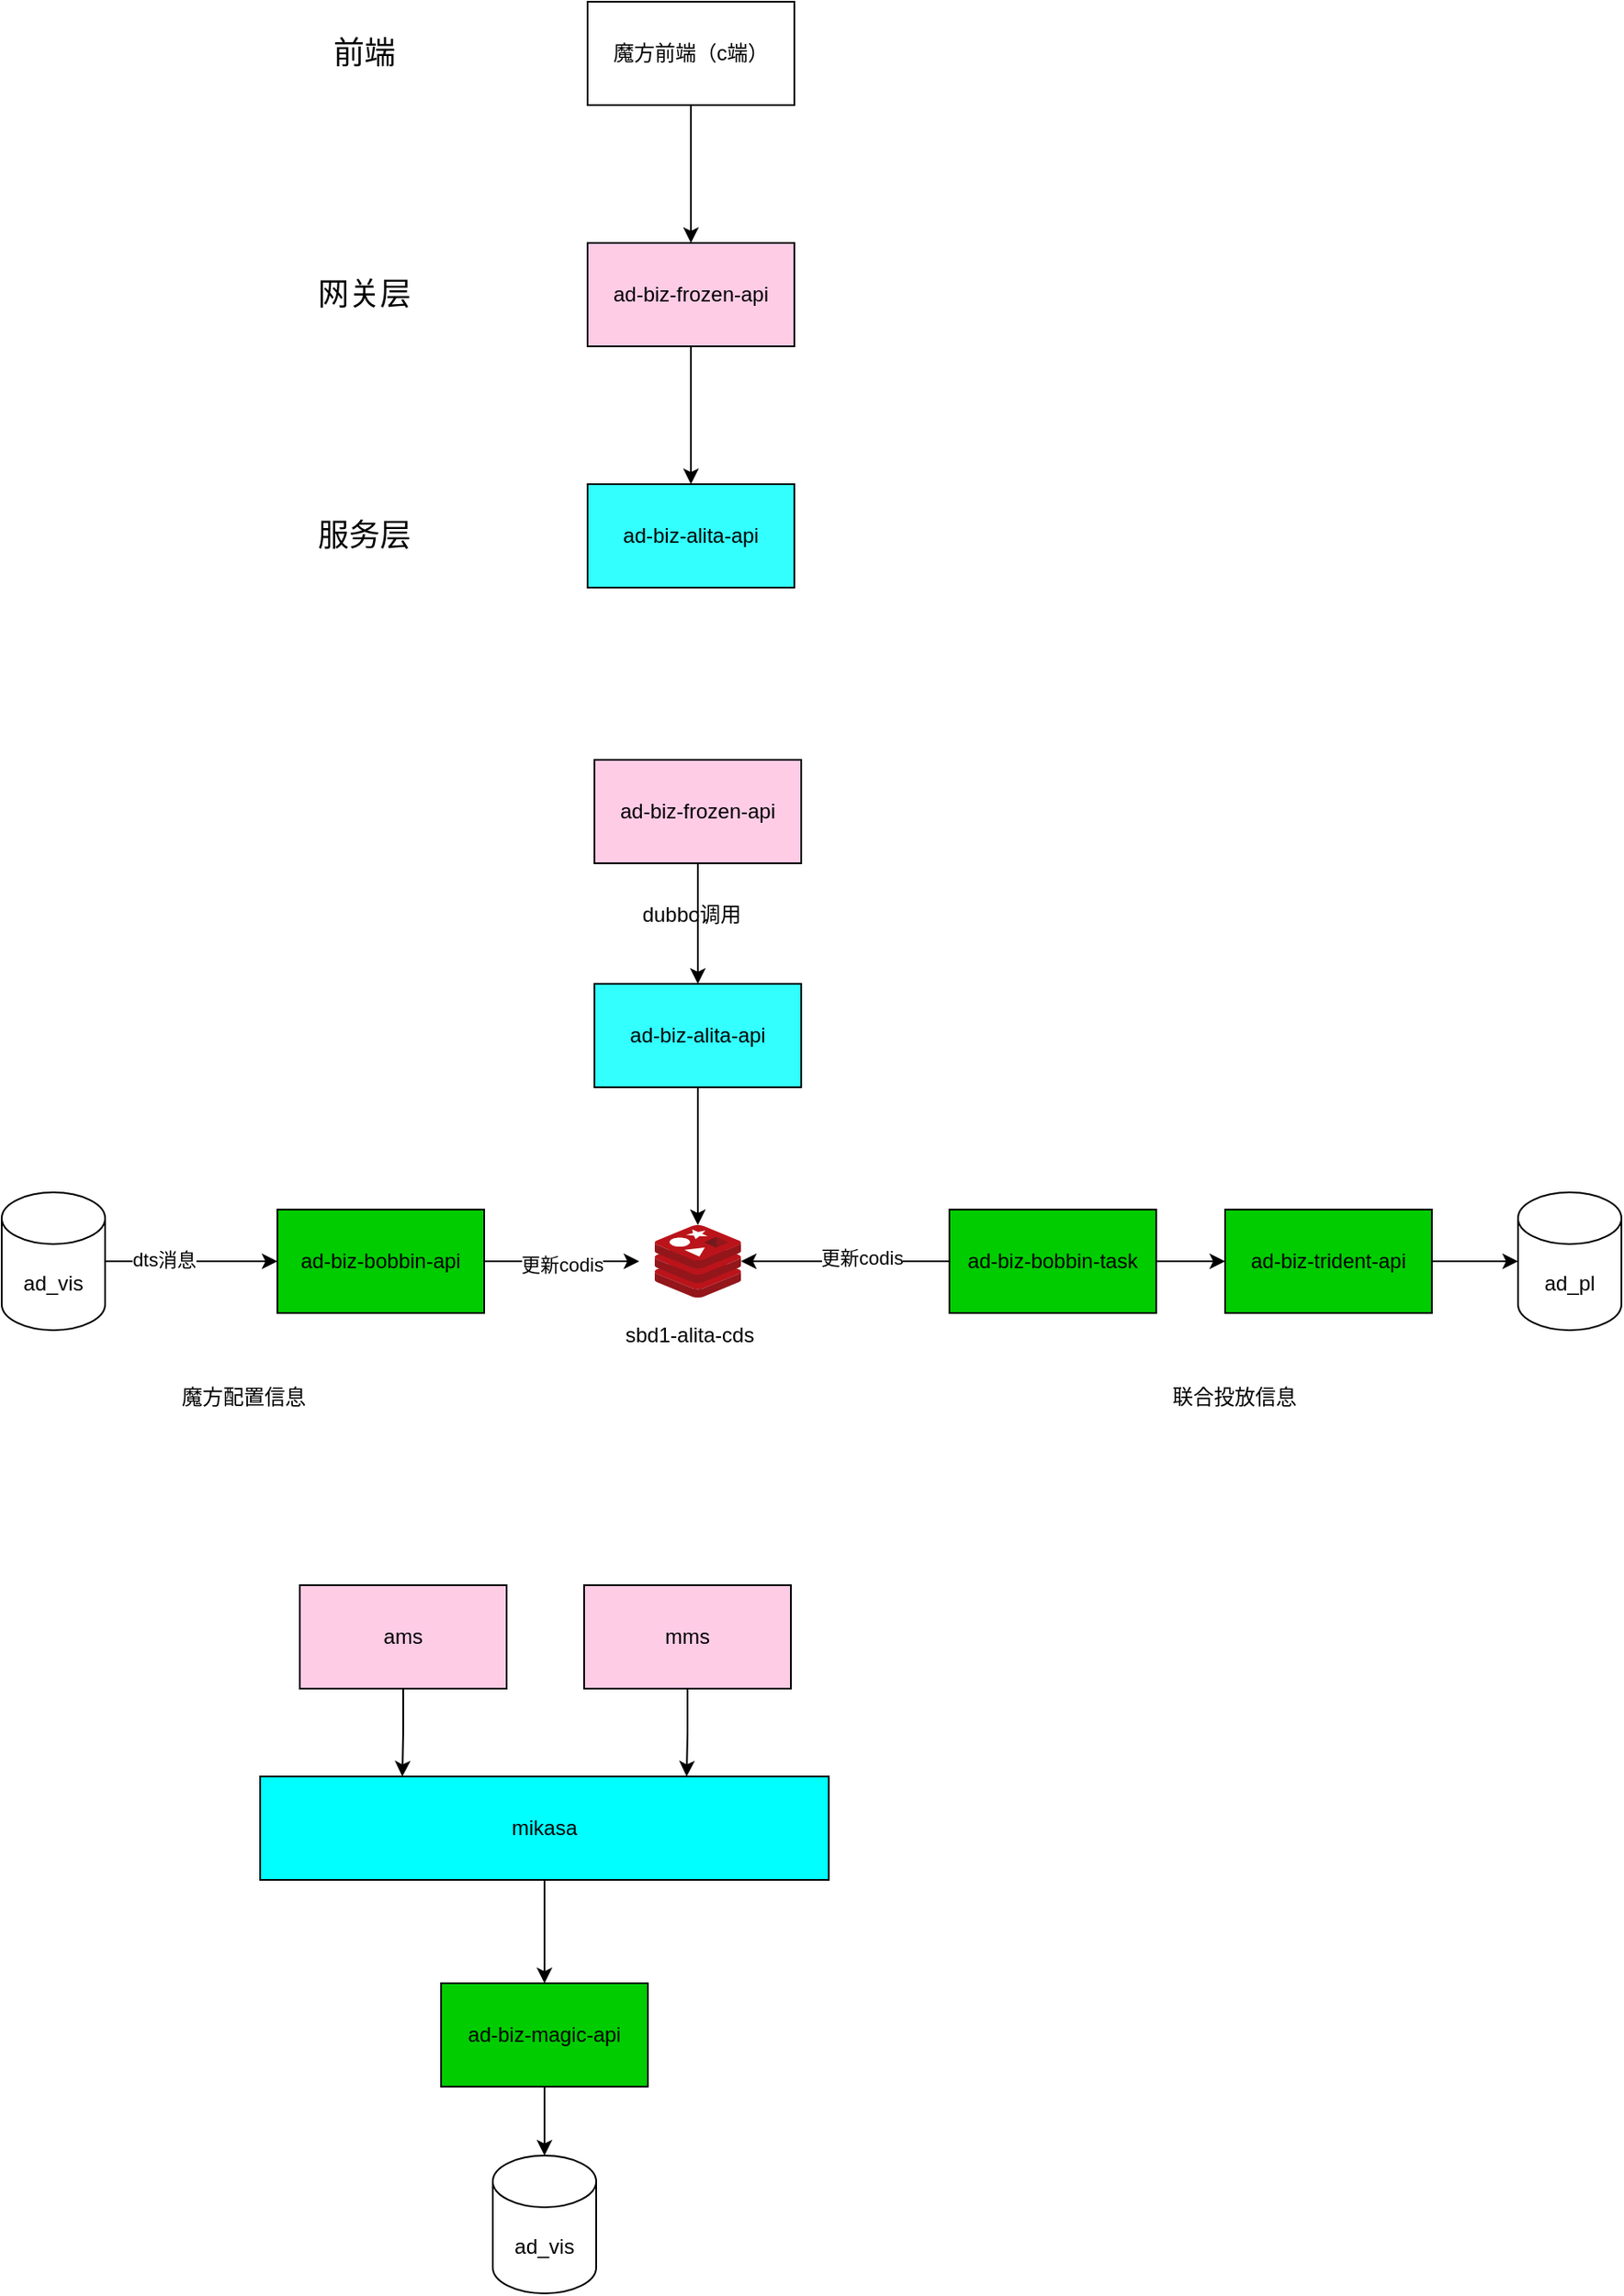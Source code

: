 <mxfile version="14.6.11" type="github">
  <diagram id="GOmEl7LJMIvYEHOZRHSB" name="Page-1">
    <mxGraphModel dx="946" dy="454" grid="1" gridSize="10" guides="1" tooltips="1" connect="1" arrows="1" fold="1" page="1" pageScale="1" pageWidth="827" pageHeight="1169" math="0" shadow="0">
      <root>
        <mxCell id="0" />
        <mxCell id="1" parent="0" />
        <mxCell id="MbbQXRMOaAWuGw-apZug-8" value="" style="edgeStyle=orthogonalEdgeStyle;rounded=0;orthogonalLoop=1;jettySize=auto;html=1;" edge="1" parent="1" source="MbbQXRMOaAWuGw-apZug-6" target="MbbQXRMOaAWuGw-apZug-7">
          <mxGeometry relative="1" as="geometry" />
        </mxCell>
        <mxCell id="MbbQXRMOaAWuGw-apZug-6" value="魔方前端（c端）" style="rounded=0;whiteSpace=wrap;html=1;" vertex="1" parent="1">
          <mxGeometry x="350" y="250" width="120" height="60" as="geometry" />
        </mxCell>
        <mxCell id="MbbQXRMOaAWuGw-apZug-10" value="" style="edgeStyle=orthogonalEdgeStyle;rounded=0;orthogonalLoop=1;jettySize=auto;html=1;" edge="1" parent="1" source="MbbQXRMOaAWuGw-apZug-7" target="MbbQXRMOaAWuGw-apZug-9">
          <mxGeometry relative="1" as="geometry" />
        </mxCell>
        <mxCell id="MbbQXRMOaAWuGw-apZug-7" value="ad-biz-frozen-api" style="whiteSpace=wrap;html=1;rounded=0;fillColor=#FFCCE6;" vertex="1" parent="1">
          <mxGeometry x="350" y="390" width="120" height="60" as="geometry" />
        </mxCell>
        <mxCell id="MbbQXRMOaAWuGw-apZug-9" value="ad-biz-alita-api" style="whiteSpace=wrap;html=1;rounded=0;fillColor=#33FFFF;" vertex="1" parent="1">
          <mxGeometry x="350" y="530" width="120" height="60" as="geometry" />
        </mxCell>
        <mxCell id="MbbQXRMOaAWuGw-apZug-11" value="&lt;font style=&quot;font-size: 18px&quot;&gt;前端&lt;/font&gt;" style="text;html=1;align=center;verticalAlign=middle;resizable=0;points=[];autosize=1;strokeColor=none;" vertex="1" parent="1">
          <mxGeometry x="195" y="270" width="50" height="20" as="geometry" />
        </mxCell>
        <mxCell id="MbbQXRMOaAWuGw-apZug-12" value="&lt;span style=&quot;font-size: 18px&quot;&gt;服务层&lt;/span&gt;" style="text;html=1;align=center;verticalAlign=middle;resizable=0;points=[];autosize=1;strokeColor=none;" vertex="1" parent="1">
          <mxGeometry x="185" y="550" width="70" height="20" as="geometry" />
        </mxCell>
        <mxCell id="MbbQXRMOaAWuGw-apZug-13" value="&lt;span style=&quot;font-size: 18px&quot;&gt;网关层&lt;/span&gt;" style="text;html=1;align=center;verticalAlign=middle;resizable=0;points=[];autosize=1;strokeColor=none;" vertex="1" parent="1">
          <mxGeometry x="185" y="410" width="70" height="20" as="geometry" />
        </mxCell>
        <mxCell id="MbbQXRMOaAWuGw-apZug-19" value="" style="edgeStyle=orthogonalEdgeStyle;rounded=0;orthogonalLoop=1;jettySize=auto;html=1;" edge="1" parent="1" source="MbbQXRMOaAWuGw-apZug-14" target="MbbQXRMOaAWuGw-apZug-18">
          <mxGeometry relative="1" as="geometry" />
        </mxCell>
        <mxCell id="MbbQXRMOaAWuGw-apZug-14" value="ad-biz-alita-api" style="whiteSpace=wrap;html=1;rounded=0;fillColor=#33FFFF;" vertex="1" parent="1">
          <mxGeometry x="354" y="820" width="120" height="60" as="geometry" />
        </mxCell>
        <mxCell id="MbbQXRMOaAWuGw-apZug-16" value="" style="edgeStyle=orthogonalEdgeStyle;rounded=0;orthogonalLoop=1;jettySize=auto;html=1;" edge="1" parent="1" source="MbbQXRMOaAWuGw-apZug-15" target="MbbQXRMOaAWuGw-apZug-14">
          <mxGeometry relative="1" as="geometry" />
        </mxCell>
        <mxCell id="MbbQXRMOaAWuGw-apZug-15" value="ad-biz-frozen-api" style="whiteSpace=wrap;html=1;rounded=0;fillColor=#FFCCE6;" vertex="1" parent="1">
          <mxGeometry x="354" y="690" width="120" height="60" as="geometry" />
        </mxCell>
        <mxCell id="MbbQXRMOaAWuGw-apZug-17" value="dubbo调用" style="text;html=1;align=center;verticalAlign=middle;resizable=0;points=[];autosize=1;strokeColor=none;" vertex="1" parent="1">
          <mxGeometry x="375" y="770" width="70" height="20" as="geometry" />
        </mxCell>
        <mxCell id="MbbQXRMOaAWuGw-apZug-18" value="" style="aspect=fixed;html=1;points=[];align=center;image;fontSize=12;image=img/lib/mscae/Cache_Redis_Product.svg;fillColor=#33FFFF;" vertex="1" parent="1">
          <mxGeometry x="389" y="960" width="50" height="42" as="geometry" />
        </mxCell>
        <mxCell id="MbbQXRMOaAWuGw-apZug-20" value="sbd1-alita-cds" style="text;whiteSpace=wrap;html=1;" vertex="1" parent="1">
          <mxGeometry x="370" y="1010" width="100" height="30" as="geometry" />
        </mxCell>
        <mxCell id="MbbQXRMOaAWuGw-apZug-23" value="" style="edgeStyle=orthogonalEdgeStyle;rounded=0;orthogonalLoop=1;jettySize=auto;html=1;" edge="1" parent="1" source="MbbQXRMOaAWuGw-apZug-21" target="MbbQXRMOaAWuGw-apZug-22">
          <mxGeometry relative="1" as="geometry" />
        </mxCell>
        <mxCell id="MbbQXRMOaAWuGw-apZug-25" value="dts消息" style="edgeLabel;html=1;align=center;verticalAlign=middle;resizable=0;points=[];" vertex="1" connectable="0" parent="MbbQXRMOaAWuGw-apZug-23">
          <mxGeometry x="-0.32" y="1" relative="1" as="geometry">
            <mxPoint as="offset" />
          </mxGeometry>
        </mxCell>
        <mxCell id="MbbQXRMOaAWuGw-apZug-21" value="ad_vis" style="shape=cylinder3;whiteSpace=wrap;html=1;boundedLbl=1;backgroundOutline=1;size=15;fillColor=#FFFFFF;" vertex="1" parent="1">
          <mxGeometry x="10" y="941" width="60" height="80" as="geometry" />
        </mxCell>
        <mxCell id="MbbQXRMOaAWuGw-apZug-24" value="" style="edgeStyle=orthogonalEdgeStyle;rounded=0;orthogonalLoop=1;jettySize=auto;html=1;" edge="1" parent="1" source="MbbQXRMOaAWuGw-apZug-22">
          <mxGeometry relative="1" as="geometry">
            <mxPoint x="380" y="981" as="targetPoint" />
          </mxGeometry>
        </mxCell>
        <mxCell id="MbbQXRMOaAWuGw-apZug-26" value="更新codis" style="edgeLabel;html=1;align=center;verticalAlign=middle;resizable=0;points=[];" vertex="1" connectable="0" parent="MbbQXRMOaAWuGw-apZug-24">
          <mxGeometry x="-0.022" y="-2" relative="1" as="geometry">
            <mxPoint as="offset" />
          </mxGeometry>
        </mxCell>
        <mxCell id="MbbQXRMOaAWuGw-apZug-22" value="ad-biz-bobbin-api" style="whiteSpace=wrap;html=1;fillColor=#00CC00;" vertex="1" parent="1">
          <mxGeometry x="170" y="951" width="120" height="60" as="geometry" />
        </mxCell>
        <mxCell id="MbbQXRMOaAWuGw-apZug-28" style="edgeStyle=orthogonalEdgeStyle;rounded=0;orthogonalLoop=1;jettySize=auto;html=1;exitX=0;exitY=0.5;exitDx=0;exitDy=0;entryX=1;entryY=0.5;entryDx=0;entryDy=0;entryPerimeter=0;" edge="1" parent="1" source="MbbQXRMOaAWuGw-apZug-27" target="MbbQXRMOaAWuGw-apZug-18">
          <mxGeometry relative="1" as="geometry" />
        </mxCell>
        <mxCell id="MbbQXRMOaAWuGw-apZug-29" value="更新codis" style="edgeLabel;html=1;align=center;verticalAlign=middle;resizable=0;points=[];" vertex="1" connectable="0" parent="MbbQXRMOaAWuGw-apZug-28">
          <mxGeometry x="-0.157" y="-2" relative="1" as="geometry">
            <mxPoint as="offset" />
          </mxGeometry>
        </mxCell>
        <mxCell id="MbbQXRMOaAWuGw-apZug-32" style="edgeStyle=orthogonalEdgeStyle;rounded=0;orthogonalLoop=1;jettySize=auto;html=1;exitX=1;exitY=0.5;exitDx=0;exitDy=0;entryX=0;entryY=0.5;entryDx=0;entryDy=0;" edge="1" parent="1" source="MbbQXRMOaAWuGw-apZug-27" target="MbbQXRMOaAWuGw-apZug-30">
          <mxGeometry relative="1" as="geometry" />
        </mxCell>
        <mxCell id="MbbQXRMOaAWuGw-apZug-27" value="ad-biz-bobbin-task" style="whiteSpace=wrap;html=1;fillColor=#00CC00;" vertex="1" parent="1">
          <mxGeometry x="560" y="951" width="120" height="60" as="geometry" />
        </mxCell>
        <mxCell id="MbbQXRMOaAWuGw-apZug-33" value="" style="edgeStyle=orthogonalEdgeStyle;rounded=0;orthogonalLoop=1;jettySize=auto;html=1;" edge="1" parent="1" source="MbbQXRMOaAWuGw-apZug-30" target="MbbQXRMOaAWuGw-apZug-31">
          <mxGeometry relative="1" as="geometry" />
        </mxCell>
        <mxCell id="MbbQXRMOaAWuGw-apZug-30" value="ad-biz-trident-api" style="whiteSpace=wrap;html=1;fillColor=#00CC00;" vertex="1" parent="1">
          <mxGeometry x="720" y="951" width="120" height="60" as="geometry" />
        </mxCell>
        <mxCell id="MbbQXRMOaAWuGw-apZug-31" value="ad_pl" style="shape=cylinder3;whiteSpace=wrap;html=1;boundedLbl=1;backgroundOutline=1;size=15;fillColor=#FFFFFF;" vertex="1" parent="1">
          <mxGeometry x="890" y="941" width="60" height="80" as="geometry" />
        </mxCell>
        <mxCell id="MbbQXRMOaAWuGw-apZug-34" value="魔方配置信息" style="text;html=1;align=center;verticalAlign=middle;resizable=0;points=[];autosize=1;strokeColor=none;" vertex="1" parent="1">
          <mxGeometry x="105" y="1050" width="90" height="20" as="geometry" />
        </mxCell>
        <mxCell id="MbbQXRMOaAWuGw-apZug-35" value="联合投放信息" style="text;html=1;align=center;verticalAlign=middle;resizable=0;points=[];autosize=1;strokeColor=none;" vertex="1" parent="1">
          <mxGeometry x="680" y="1050" width="90" height="20" as="geometry" />
        </mxCell>
        <mxCell id="MbbQXRMOaAWuGw-apZug-43" value="" style="edgeStyle=orthogonalEdgeStyle;rounded=0;orthogonalLoop=1;jettySize=auto;html=1;entryX=0.25;entryY=0;entryDx=0;entryDy=0;" edge="1" parent="1" source="MbbQXRMOaAWuGw-apZug-36" target="MbbQXRMOaAWuGw-apZug-38">
          <mxGeometry relative="1" as="geometry" />
        </mxCell>
        <mxCell id="MbbQXRMOaAWuGw-apZug-36" value="ams" style="whiteSpace=wrap;html=1;rounded=0;fillColor=#FFCCE6;" vertex="1" parent="1">
          <mxGeometry x="183" y="1169" width="120" height="60" as="geometry" />
        </mxCell>
        <mxCell id="MbbQXRMOaAWuGw-apZug-42" value="" style="edgeStyle=orthogonalEdgeStyle;rounded=0;orthogonalLoop=1;jettySize=auto;html=1;entryX=0.75;entryY=0;entryDx=0;entryDy=0;" edge="1" parent="1" source="MbbQXRMOaAWuGw-apZug-37" target="MbbQXRMOaAWuGw-apZug-38">
          <mxGeometry relative="1" as="geometry" />
        </mxCell>
        <mxCell id="MbbQXRMOaAWuGw-apZug-37" value="mms" style="whiteSpace=wrap;html=1;rounded=0;fillColor=#FFCCE6;" vertex="1" parent="1">
          <mxGeometry x="348" y="1169" width="120" height="60" as="geometry" />
        </mxCell>
        <mxCell id="MbbQXRMOaAWuGw-apZug-46" value="" style="edgeStyle=orthogonalEdgeStyle;rounded=0;orthogonalLoop=1;jettySize=auto;html=1;" edge="1" parent="1" source="MbbQXRMOaAWuGw-apZug-38" target="MbbQXRMOaAWuGw-apZug-45">
          <mxGeometry relative="1" as="geometry" />
        </mxCell>
        <mxCell id="MbbQXRMOaAWuGw-apZug-38" value="mikasa" style="whiteSpace=wrap;html=1;rounded=0;fillColor=#00FFFF;" vertex="1" parent="1">
          <mxGeometry x="160" y="1280" width="330" height="60" as="geometry" />
        </mxCell>
        <mxCell id="MbbQXRMOaAWuGw-apZug-48" value="" style="edgeStyle=orthogonalEdgeStyle;rounded=0;orthogonalLoop=1;jettySize=auto;html=1;" edge="1" parent="1" source="MbbQXRMOaAWuGw-apZug-45" target="MbbQXRMOaAWuGw-apZug-47">
          <mxGeometry relative="1" as="geometry" />
        </mxCell>
        <mxCell id="MbbQXRMOaAWuGw-apZug-45" value="ad-biz-magic-api" style="whiteSpace=wrap;html=1;rounded=0;fillColor=#00CC00;" vertex="1" parent="1">
          <mxGeometry x="265" y="1400" width="120" height="60" as="geometry" />
        </mxCell>
        <mxCell id="MbbQXRMOaAWuGw-apZug-47" value="ad_vis" style="shape=cylinder3;whiteSpace=wrap;html=1;boundedLbl=1;backgroundOutline=1;size=15;fillColor=#FFFFFF;" vertex="1" parent="1">
          <mxGeometry x="295" y="1500" width="60" height="80" as="geometry" />
        </mxCell>
      </root>
    </mxGraphModel>
  </diagram>
</mxfile>
